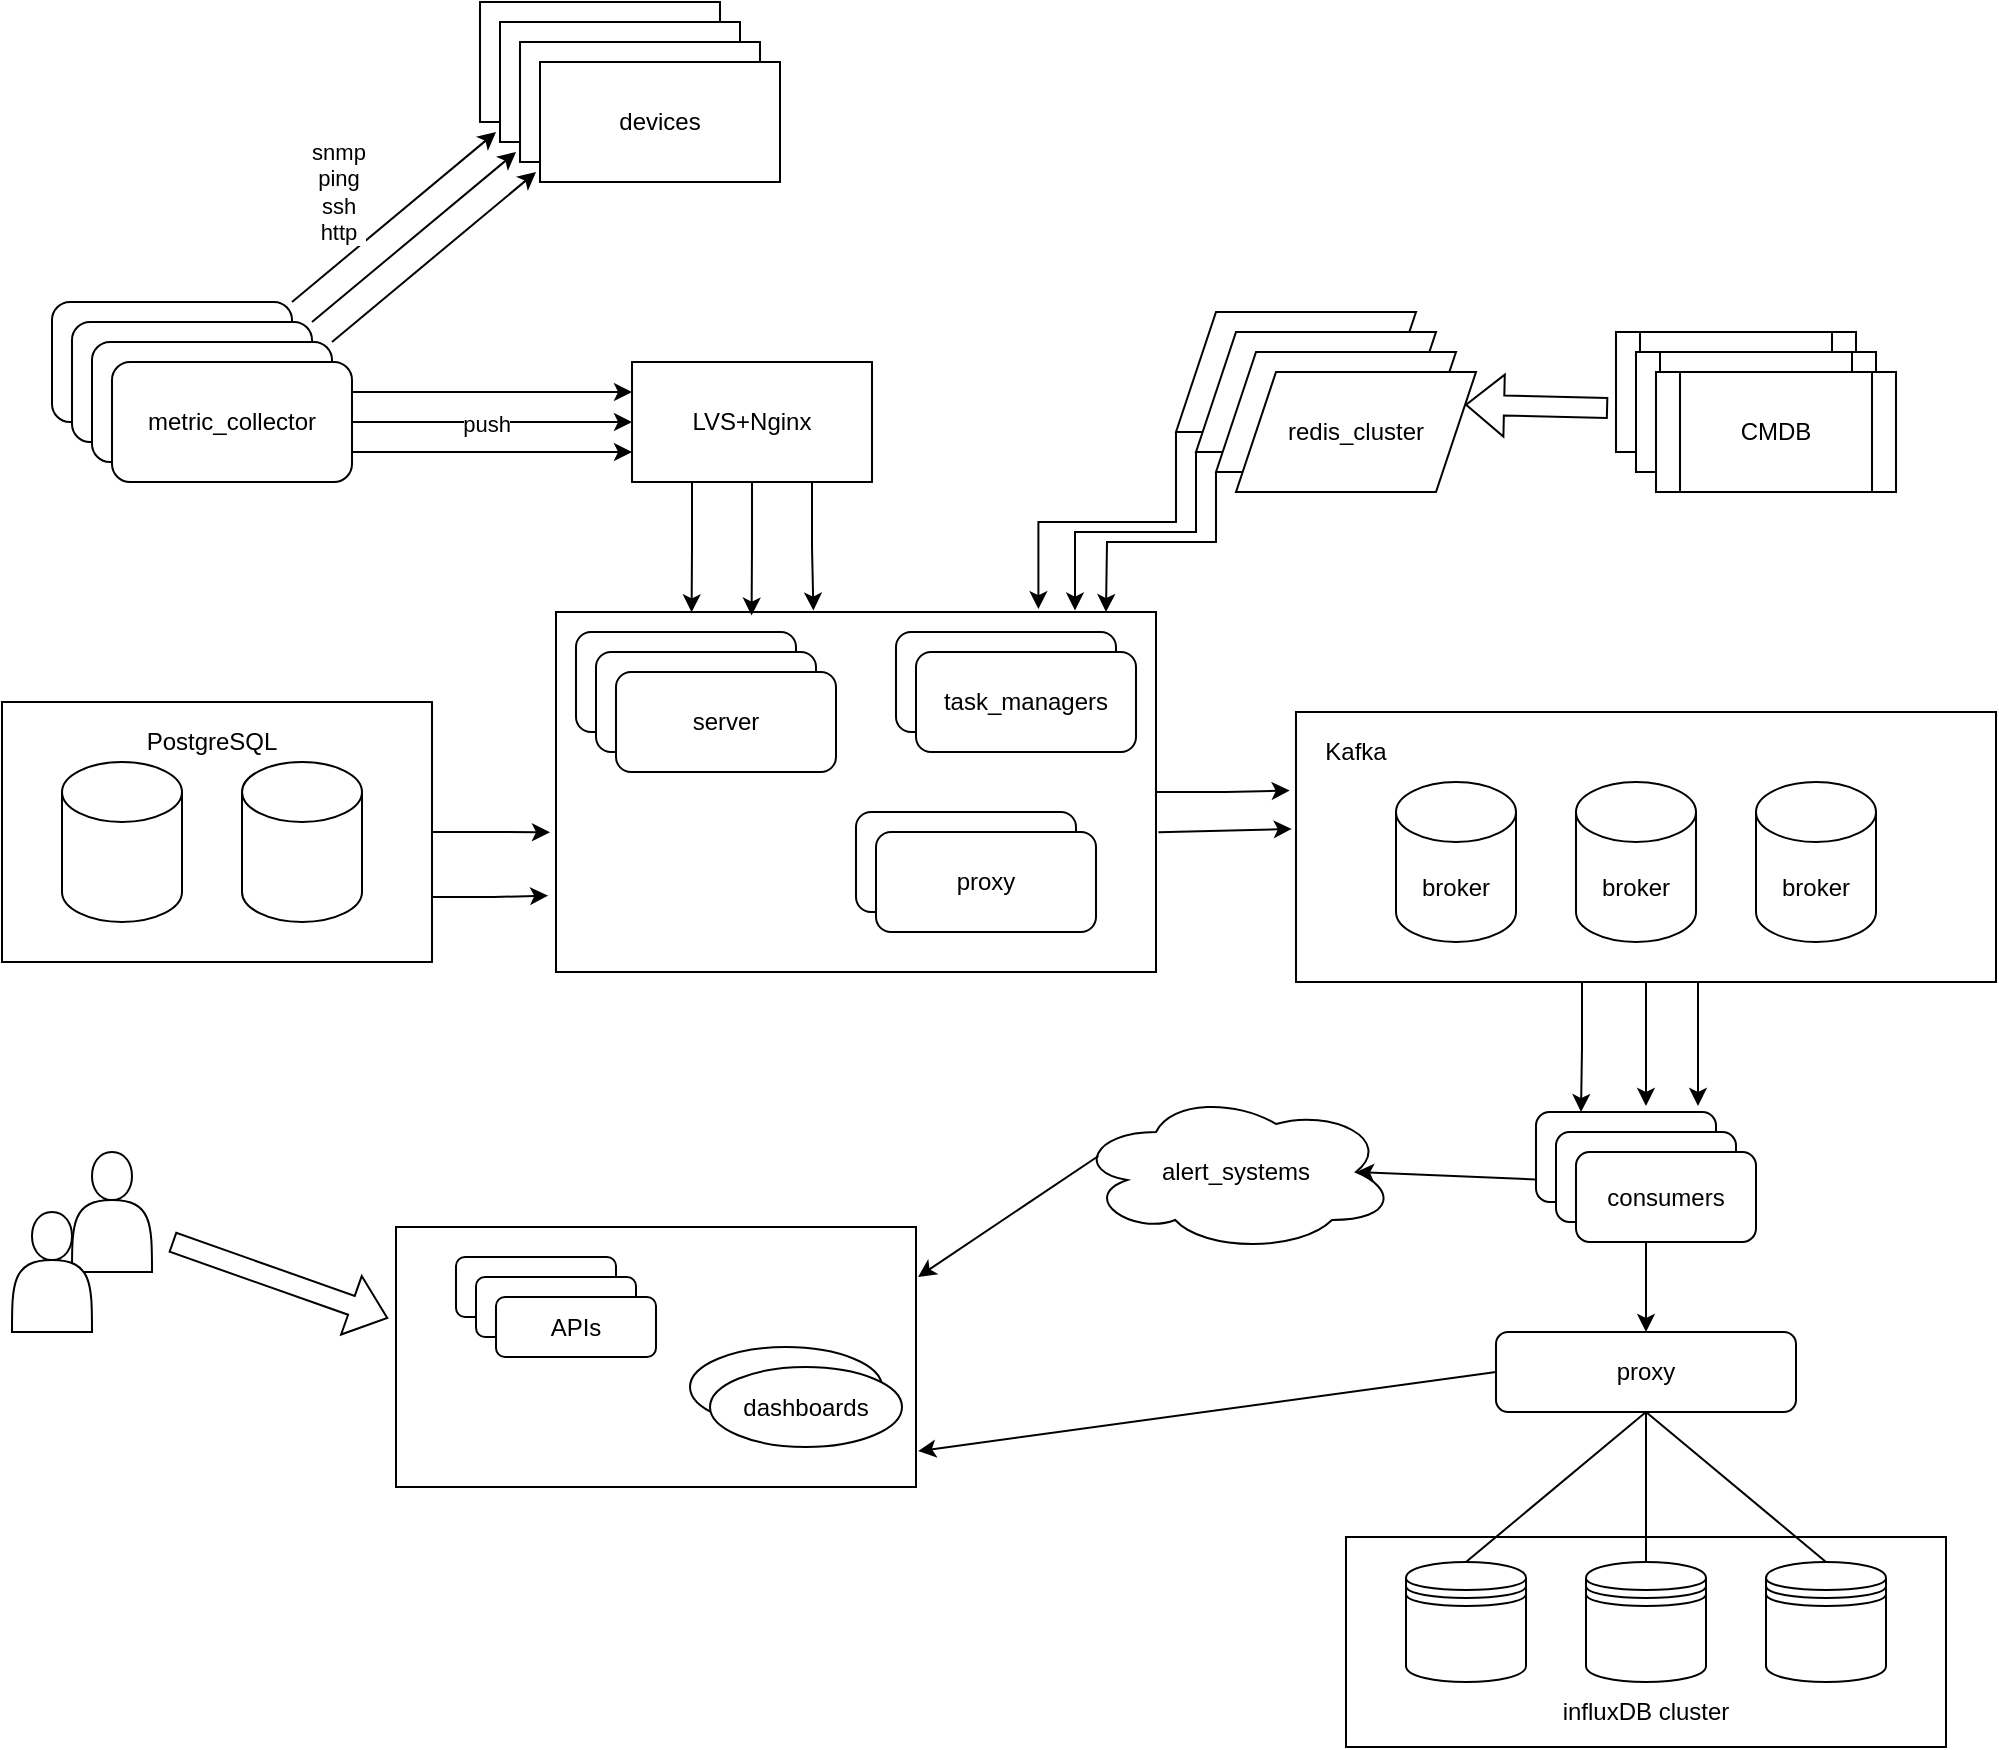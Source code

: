 <mxfile version="18.1.3" type="github">
  <diagram id="axUKhrK0p_ziW7-8h0Oz" name="第 1 页">
    <mxGraphModel dx="2100" dy="1033" grid="0" gridSize="10" guides="0" tooltips="1" connect="1" arrows="1" fold="1" page="1" pageScale="1" pageWidth="827" pageHeight="1169" math="0" shadow="0">
      <root>
        <mxCell id="0" />
        <mxCell id="1" parent="0" />
        <mxCell id="WhgtrhslCeg2YoSa1LSP-162" style="edgeStyle=orthogonalEdgeStyle;rounded=0;orthogonalLoop=1;jettySize=auto;html=1;exitX=1;exitY=0.5;exitDx=0;exitDy=0;entryX=-0.009;entryY=0.291;entryDx=0;entryDy=0;entryPerimeter=0;" parent="1" source="WhgtrhslCeg2YoSa1LSP-149" target="WhgtrhslCeg2YoSa1LSP-41" edge="1">
          <mxGeometry relative="1" as="geometry" />
        </mxCell>
        <mxCell id="WhgtrhslCeg2YoSa1LSP-149" value="" style="rounded=0;whiteSpace=wrap;html=1;" parent="1" vertex="1">
          <mxGeometry x="290" y="450" width="300" height="180" as="geometry" />
        </mxCell>
        <mxCell id="WhgtrhslCeg2YoSa1LSP-98" value="" style="rounded=0;whiteSpace=wrap;html=1;" parent="1" vertex="1">
          <mxGeometry x="210" y="757.5" width="260" height="130" as="geometry" />
        </mxCell>
        <mxCell id="WhgtrhslCeg2YoSa1LSP-159" style="edgeStyle=orthogonalEdgeStyle;rounded=0;orthogonalLoop=1;jettySize=auto;html=1;exitX=1;exitY=0.5;exitDx=0;exitDy=0;entryX=-0.01;entryY=0.612;entryDx=0;entryDy=0;entryPerimeter=0;" parent="1" source="WhgtrhslCeg2YoSa1LSP-123" target="WhgtrhslCeg2YoSa1LSP-149" edge="1">
          <mxGeometry relative="1" as="geometry" />
        </mxCell>
        <mxCell id="WhgtrhslCeg2YoSa1LSP-161" style="edgeStyle=orthogonalEdgeStyle;rounded=0;orthogonalLoop=1;jettySize=auto;html=1;exitX=1;exitY=0.75;exitDx=0;exitDy=0;entryX=-0.013;entryY=0.788;entryDx=0;entryDy=0;entryPerimeter=0;" parent="1" source="WhgtrhslCeg2YoSa1LSP-123" target="WhgtrhslCeg2YoSa1LSP-149" edge="1">
          <mxGeometry relative="1" as="geometry" />
        </mxCell>
        <mxCell id="WhgtrhslCeg2YoSa1LSP-123" value="" style="rounded=0;whiteSpace=wrap;html=1;" parent="1" vertex="1">
          <mxGeometry x="13" y="495" width="215" height="130" as="geometry" />
        </mxCell>
        <mxCell id="WhgtrhslCeg2YoSa1LSP-82" value="" style="rounded=0;whiteSpace=wrap;html=1;" parent="1" vertex="1">
          <mxGeometry x="685" y="912.5" width="300" height="105" as="geometry" />
        </mxCell>
        <mxCell id="WhgtrhslCeg2YoSa1LSP-78" style="edgeStyle=orthogonalEdgeStyle;rounded=0;orthogonalLoop=1;jettySize=auto;html=1;exitX=0.5;exitY=1;exitDx=0;exitDy=0;entryX=0.611;entryY=-0.067;entryDx=0;entryDy=0;entryPerimeter=0;" parent="1" source="WhgtrhslCeg2YoSa1LSP-41" target="WhgtrhslCeg2YoSa1LSP-68" edge="1">
          <mxGeometry relative="1" as="geometry" />
        </mxCell>
        <mxCell id="WhgtrhslCeg2YoSa1LSP-79" style="edgeStyle=orthogonalEdgeStyle;rounded=0;orthogonalLoop=1;jettySize=auto;html=1;exitX=0.25;exitY=1;exitDx=0;exitDy=0;entryX=0.25;entryY=0;entryDx=0;entryDy=0;" parent="1" source="WhgtrhslCeg2YoSa1LSP-41" target="WhgtrhslCeg2YoSa1LSP-68" edge="1">
          <mxGeometry relative="1" as="geometry">
            <Array as="points">
              <mxPoint x="803" y="635" />
              <mxPoint x="803" y="668" />
            </Array>
          </mxGeometry>
        </mxCell>
        <mxCell id="WhgtrhslCeg2YoSa1LSP-80" style="edgeStyle=orthogonalEdgeStyle;rounded=0;orthogonalLoop=1;jettySize=auto;html=1;exitX=0.75;exitY=1;exitDx=0;exitDy=0;entryX=0.9;entryY=-0.067;entryDx=0;entryDy=0;entryPerimeter=0;" parent="1" source="WhgtrhslCeg2YoSa1LSP-41" target="WhgtrhslCeg2YoSa1LSP-68" edge="1">
          <mxGeometry relative="1" as="geometry">
            <Array as="points">
              <mxPoint x="861" y="635" />
            </Array>
          </mxGeometry>
        </mxCell>
        <mxCell id="WhgtrhslCeg2YoSa1LSP-41" value="" style="rounded=0;whiteSpace=wrap;html=1;" parent="1" vertex="1">
          <mxGeometry x="660" y="500" width="350" height="135" as="geometry" />
        </mxCell>
        <mxCell id="WhgtrhslCeg2YoSa1LSP-152" value="" style="edgeStyle=orthogonalEdgeStyle;rounded=0;orthogonalLoop=1;jettySize=auto;html=1;entryX=0.326;entryY=0.01;entryDx=0;entryDy=0;entryPerimeter=0;" parent="1" source="WhgtrhslCeg2YoSa1LSP-1" target="WhgtrhslCeg2YoSa1LSP-149" edge="1">
          <mxGeometry relative="1" as="geometry" />
        </mxCell>
        <mxCell id="WhgtrhslCeg2YoSa1LSP-154" style="edgeStyle=orthogonalEdgeStyle;rounded=0;orthogonalLoop=1;jettySize=auto;html=1;exitX=0.25;exitY=1;exitDx=0;exitDy=0;entryX=0.226;entryY=0.001;entryDx=0;entryDy=0;entryPerimeter=0;" parent="1" source="WhgtrhslCeg2YoSa1LSP-1" target="WhgtrhslCeg2YoSa1LSP-149" edge="1">
          <mxGeometry relative="1" as="geometry" />
        </mxCell>
        <mxCell id="WhgtrhslCeg2YoSa1LSP-155" style="edgeStyle=orthogonalEdgeStyle;rounded=0;orthogonalLoop=1;jettySize=auto;html=1;exitX=0.75;exitY=1;exitDx=0;exitDy=0;entryX=0.429;entryY=-0.004;entryDx=0;entryDy=0;entryPerimeter=0;" parent="1" source="WhgtrhslCeg2YoSa1LSP-1" target="WhgtrhslCeg2YoSa1LSP-149" edge="1">
          <mxGeometry relative="1" as="geometry" />
        </mxCell>
        <mxCell id="WhgtrhslCeg2YoSa1LSP-1" value="LVS+Nginx" style="rounded=0;whiteSpace=wrap;html=1;" parent="1" vertex="1">
          <mxGeometry x="328" y="325" width="120" height="60" as="geometry" />
        </mxCell>
        <mxCell id="WhgtrhslCeg2YoSa1LSP-2" value="" style="rounded=1;whiteSpace=wrap;html=1;" parent="1" vertex="1">
          <mxGeometry x="38" y="295" width="120" height="60" as="geometry" />
        </mxCell>
        <mxCell id="WhgtrhslCeg2YoSa1LSP-3" value="" style="rounded=1;whiteSpace=wrap;html=1;" parent="1" vertex="1">
          <mxGeometry x="48" y="305" width="120" height="60" as="geometry" />
        </mxCell>
        <mxCell id="WhgtrhslCeg2YoSa1LSP-4" value="" style="rounded=1;whiteSpace=wrap;html=1;" parent="1" vertex="1">
          <mxGeometry x="58" y="315" width="120" height="60" as="geometry" />
        </mxCell>
        <mxCell id="WhgtrhslCeg2YoSa1LSP-6" value="" style="edgeStyle=orthogonalEdgeStyle;rounded=0;orthogonalLoop=1;jettySize=auto;html=1;" parent="1" source="WhgtrhslCeg2YoSa1LSP-5" target="WhgtrhslCeg2YoSa1LSP-1" edge="1">
          <mxGeometry relative="1" as="geometry" />
        </mxCell>
        <mxCell id="WhgtrhslCeg2YoSa1LSP-33" value="push" style="edgeLabel;html=1;align=center;verticalAlign=middle;resizable=0;points=[];" parent="WhgtrhslCeg2YoSa1LSP-6" vertex="1" connectable="0">
          <mxGeometry x="-0.05" y="-1" relative="1" as="geometry">
            <mxPoint as="offset" />
          </mxGeometry>
        </mxCell>
        <mxCell id="WhgtrhslCeg2YoSa1LSP-61" style="edgeStyle=orthogonalEdgeStyle;rounded=0;orthogonalLoop=1;jettySize=auto;html=1;exitX=1;exitY=0.25;exitDx=0;exitDy=0;entryX=0;entryY=0.25;entryDx=0;entryDy=0;" parent="1" source="WhgtrhslCeg2YoSa1LSP-5" target="WhgtrhslCeg2YoSa1LSP-1" edge="1">
          <mxGeometry relative="1" as="geometry" />
        </mxCell>
        <mxCell id="WhgtrhslCeg2YoSa1LSP-62" style="edgeStyle=orthogonalEdgeStyle;rounded=0;orthogonalLoop=1;jettySize=auto;html=1;exitX=1;exitY=0.75;exitDx=0;exitDy=0;entryX=0;entryY=0.75;entryDx=0;entryDy=0;" parent="1" source="WhgtrhslCeg2YoSa1LSP-5" target="WhgtrhslCeg2YoSa1LSP-1" edge="1">
          <mxGeometry relative="1" as="geometry" />
        </mxCell>
        <mxCell id="WhgtrhslCeg2YoSa1LSP-5" value="metric_collector" style="rounded=1;whiteSpace=wrap;html=1;" parent="1" vertex="1">
          <mxGeometry x="68" y="325" width="120" height="60" as="geometry" />
        </mxCell>
        <mxCell id="WhgtrhslCeg2YoSa1LSP-158" style="edgeStyle=orthogonalEdgeStyle;rounded=0;orthogonalLoop=1;jettySize=auto;html=1;exitX=0;exitY=1;exitDx=0;exitDy=0;entryX=0.804;entryY=-0.008;entryDx=0;entryDy=0;entryPerimeter=0;" parent="1" source="WhgtrhslCeg2YoSa1LSP-15" target="WhgtrhslCeg2YoSa1LSP-149" edge="1">
          <mxGeometry relative="1" as="geometry" />
        </mxCell>
        <mxCell id="WhgtrhslCeg2YoSa1LSP-15" value="" style="shape=parallelogram;perimeter=parallelogramPerimeter;whiteSpace=wrap;html=1;fixedSize=1;" parent="1" vertex="1">
          <mxGeometry x="600" y="300" width="120" height="60" as="geometry" />
        </mxCell>
        <mxCell id="WhgtrhslCeg2YoSa1LSP-157" style="edgeStyle=orthogonalEdgeStyle;rounded=0;orthogonalLoop=1;jettySize=auto;html=1;exitX=0;exitY=1;exitDx=0;exitDy=0;entryX=0.865;entryY=-0.004;entryDx=0;entryDy=0;entryPerimeter=0;" parent="1" source="WhgtrhslCeg2YoSa1LSP-16" target="WhgtrhslCeg2YoSa1LSP-149" edge="1">
          <mxGeometry relative="1" as="geometry" />
        </mxCell>
        <mxCell id="WhgtrhslCeg2YoSa1LSP-16" value="" style="shape=parallelogram;perimeter=parallelogramPerimeter;whiteSpace=wrap;html=1;fixedSize=1;" parent="1" vertex="1">
          <mxGeometry x="610" y="310" width="120" height="60" as="geometry" />
        </mxCell>
        <mxCell id="WhgtrhslCeg2YoSa1LSP-156" style="edgeStyle=orthogonalEdgeStyle;rounded=0;orthogonalLoop=1;jettySize=auto;html=1;exitX=0;exitY=1;exitDx=0;exitDy=0;" parent="1" source="WhgtrhslCeg2YoSa1LSP-17" edge="1">
          <mxGeometry relative="1" as="geometry">
            <mxPoint x="565" y="450" as="targetPoint" />
          </mxGeometry>
        </mxCell>
        <mxCell id="WhgtrhslCeg2YoSa1LSP-17" value="" style="shape=parallelogram;perimeter=parallelogramPerimeter;whiteSpace=wrap;html=1;fixedSize=1;" parent="1" vertex="1">
          <mxGeometry x="620" y="320" width="120" height="60" as="geometry" />
        </mxCell>
        <mxCell id="WhgtrhslCeg2YoSa1LSP-18" value="redis_cluster" style="shape=parallelogram;perimeter=parallelogramPerimeter;whiteSpace=wrap;html=1;fixedSize=1;" parent="1" vertex="1">
          <mxGeometry x="630" y="330" width="120" height="60" as="geometry" />
        </mxCell>
        <mxCell id="WhgtrhslCeg2YoSa1LSP-26" value="task_managers" style="rounded=1;whiteSpace=wrap;html=1;" parent="1" vertex="1">
          <mxGeometry x="460" y="460" width="110" height="50" as="geometry" />
        </mxCell>
        <mxCell id="WhgtrhslCeg2YoSa1LSP-36" value="broker" style="shape=cylinder3;whiteSpace=wrap;html=1;boundedLbl=1;backgroundOutline=1;size=15;" parent="1" vertex="1">
          <mxGeometry x="710" y="535" width="60" height="80" as="geometry" />
        </mxCell>
        <mxCell id="WhgtrhslCeg2YoSa1LSP-37" value="broker" style="shape=cylinder3;whiteSpace=wrap;html=1;boundedLbl=1;backgroundOutline=1;size=15;" parent="1" vertex="1">
          <mxGeometry x="800" y="535" width="60" height="80" as="geometry" />
        </mxCell>
        <mxCell id="WhgtrhslCeg2YoSa1LSP-40" value="broker" style="shape=cylinder3;whiteSpace=wrap;html=1;boundedLbl=1;backgroundOutline=1;size=15;" parent="1" vertex="1">
          <mxGeometry x="890" y="535" width="60" height="80" as="geometry" />
        </mxCell>
        <mxCell id="WhgtrhslCeg2YoSa1LSP-42" value="Kafka" style="text;html=1;strokeColor=none;fillColor=none;align=center;verticalAlign=middle;whiteSpace=wrap;rounded=0;" parent="1" vertex="1">
          <mxGeometry x="660" y="505" width="60" height="30" as="geometry" />
        </mxCell>
        <mxCell id="WhgtrhslCeg2YoSa1LSP-50" value="CMDB" style="shape=process;whiteSpace=wrap;html=1;backgroundOutline=1;" parent="1" vertex="1">
          <mxGeometry x="820" y="310" width="120" height="60" as="geometry" />
        </mxCell>
        <mxCell id="WhgtrhslCeg2YoSa1LSP-51" value="CMDB" style="shape=process;whiteSpace=wrap;html=1;backgroundOutline=1;" parent="1" vertex="1">
          <mxGeometry x="830" y="320" width="120" height="60" as="geometry" />
        </mxCell>
        <mxCell id="WhgtrhslCeg2YoSa1LSP-52" value="CMDB" style="shape=process;whiteSpace=wrap;html=1;backgroundOutline=1;" parent="1" vertex="1">
          <mxGeometry x="840" y="330" width="120" height="60" as="geometry" />
        </mxCell>
        <mxCell id="WhgtrhslCeg2YoSa1LSP-53" value="" style="shape=flexArrow;endArrow=classic;html=1;rounded=0;entryX=1;entryY=0.25;entryDx=0;entryDy=0;exitX=-0.033;exitY=0.633;exitDx=0;exitDy=0;exitPerimeter=0;" parent="1" source="WhgtrhslCeg2YoSa1LSP-50" target="WhgtrhslCeg2YoSa1LSP-18" edge="1">
          <mxGeometry width="50" height="50" relative="1" as="geometry">
            <mxPoint x="490" y="250" as="sourcePoint" />
            <mxPoint x="540" y="200" as="targetPoint" />
          </mxGeometry>
        </mxCell>
        <mxCell id="WhgtrhslCeg2YoSa1LSP-68" value="API" style="rounded=1;whiteSpace=wrap;html=1;" parent="1" vertex="1">
          <mxGeometry x="780" y="700" width="90" height="45" as="geometry" />
        </mxCell>
        <mxCell id="WhgtrhslCeg2YoSa1LSP-69" value="API" style="rounded=1;whiteSpace=wrap;html=1;" parent="1" vertex="1">
          <mxGeometry x="790" y="710" width="90" height="45" as="geometry" />
        </mxCell>
        <mxCell id="WhgtrhslCeg2YoSa1LSP-96" value="" style="edgeStyle=orthogonalEdgeStyle;rounded=0;orthogonalLoop=1;jettySize=auto;html=1;" parent="1" source="WhgtrhslCeg2YoSa1LSP-71" target="WhgtrhslCeg2YoSa1LSP-87" edge="1">
          <mxGeometry relative="1" as="geometry">
            <Array as="points">
              <mxPoint x="835" y="780" />
              <mxPoint x="835" y="780" />
            </Array>
          </mxGeometry>
        </mxCell>
        <mxCell id="WhgtrhslCeg2YoSa1LSP-71" value="consumers" style="rounded=1;whiteSpace=wrap;html=1;" parent="1" vertex="1">
          <mxGeometry x="800" y="720" width="90" height="45" as="geometry" />
        </mxCell>
        <mxCell id="WhgtrhslCeg2YoSa1LSP-72" value="" style="shape=datastore;whiteSpace=wrap;html=1;" parent="1" vertex="1">
          <mxGeometry x="715" y="925" width="60" height="60" as="geometry" />
        </mxCell>
        <mxCell id="WhgtrhslCeg2YoSa1LSP-73" value="" style="shape=datastore;whiteSpace=wrap;html=1;" parent="1" vertex="1">
          <mxGeometry x="805" y="925" width="60" height="60" as="geometry" />
        </mxCell>
        <mxCell id="WhgtrhslCeg2YoSa1LSP-74" value="" style="shape=datastore;whiteSpace=wrap;html=1;" parent="1" vertex="1">
          <mxGeometry x="895" y="925" width="60" height="60" as="geometry" />
        </mxCell>
        <mxCell id="WhgtrhslCeg2YoSa1LSP-87" value="proxy" style="rounded=1;whiteSpace=wrap;html=1;" parent="1" vertex="1">
          <mxGeometry x="760" y="810" width="150" height="40" as="geometry" />
        </mxCell>
        <mxCell id="WhgtrhslCeg2YoSa1LSP-90" value="" style="endArrow=none;html=1;rounded=0;entryX=0.5;entryY=1;entryDx=0;entryDy=0;exitX=0.5;exitY=0;exitDx=0;exitDy=0;" parent="1" source="WhgtrhslCeg2YoSa1LSP-72" target="WhgtrhslCeg2YoSa1LSP-87" edge="1">
          <mxGeometry width="50" height="50" relative="1" as="geometry">
            <mxPoint x="775" y="907.5" as="sourcePoint" />
            <mxPoint x="825" y="857.5" as="targetPoint" />
          </mxGeometry>
        </mxCell>
        <mxCell id="WhgtrhslCeg2YoSa1LSP-91" value="" style="endArrow=none;html=1;rounded=0;exitX=0.5;exitY=0;exitDx=0;exitDy=0;entryX=0.5;entryY=1;entryDx=0;entryDy=0;" parent="1" source="WhgtrhslCeg2YoSa1LSP-73" target="WhgtrhslCeg2YoSa1LSP-87" edge="1">
          <mxGeometry width="50" height="50" relative="1" as="geometry">
            <mxPoint x="755" y="935" as="sourcePoint" />
            <mxPoint x="835" y="857.5" as="targetPoint" />
          </mxGeometry>
        </mxCell>
        <mxCell id="WhgtrhslCeg2YoSa1LSP-92" value="" style="endArrow=none;html=1;rounded=0;exitX=0.5;exitY=0;exitDx=0;exitDy=0;entryX=0.5;entryY=1;entryDx=0;entryDy=0;" parent="1" source="WhgtrhslCeg2YoSa1LSP-74" target="WhgtrhslCeg2YoSa1LSP-87" edge="1">
          <mxGeometry width="50" height="50" relative="1" as="geometry">
            <mxPoint x="845" y="935" as="sourcePoint" />
            <mxPoint x="845" y="860" as="targetPoint" />
          </mxGeometry>
        </mxCell>
        <mxCell id="WhgtrhslCeg2YoSa1LSP-93" value="influxDB cluster" style="text;html=1;strokeColor=none;fillColor=none;align=center;verticalAlign=middle;whiteSpace=wrap;rounded=0;" parent="1" vertex="1">
          <mxGeometry x="775" y="985" width="120" height="30" as="geometry" />
        </mxCell>
        <mxCell id="WhgtrhslCeg2YoSa1LSP-94" value="alert_systems" style="ellipse;shape=cloud;whiteSpace=wrap;html=1;rounded=1;" parent="1" vertex="1">
          <mxGeometry x="550" y="690" width="160" height="80" as="geometry" />
        </mxCell>
        <mxCell id="WhgtrhslCeg2YoSa1LSP-100" value="" style="shape=actor;whiteSpace=wrap;html=1;" parent="1" vertex="1">
          <mxGeometry x="48.0" y="720" width="40" height="60" as="geometry" />
        </mxCell>
        <mxCell id="WhgtrhslCeg2YoSa1LSP-101" value="" style="shape=actor;whiteSpace=wrap;html=1;" parent="1" vertex="1">
          <mxGeometry x="18" y="750" width="40" height="60" as="geometry" />
        </mxCell>
        <mxCell id="WhgtrhslCeg2YoSa1LSP-103" value="" style="rounded=1;whiteSpace=wrap;html=1;" parent="1" vertex="1">
          <mxGeometry x="240" y="772.5" width="80" height="30" as="geometry" />
        </mxCell>
        <mxCell id="WhgtrhslCeg2YoSa1LSP-104" value="" style="rounded=1;whiteSpace=wrap;html=1;" parent="1" vertex="1">
          <mxGeometry x="250" y="782.5" width="80" height="30" as="geometry" />
        </mxCell>
        <mxCell id="WhgtrhslCeg2YoSa1LSP-105" value="APIs" style="rounded=1;whiteSpace=wrap;html=1;" parent="1" vertex="1">
          <mxGeometry x="260" y="792.5" width="80" height="30" as="geometry" />
        </mxCell>
        <mxCell id="WhgtrhslCeg2YoSa1LSP-107" value="" style="ellipse;whiteSpace=wrap;html=1;" parent="1" vertex="1">
          <mxGeometry x="357" y="817.5" width="96" height="40" as="geometry" />
        </mxCell>
        <mxCell id="WhgtrhslCeg2YoSa1LSP-108" value="dashboards" style="ellipse;whiteSpace=wrap;html=1;" parent="1" vertex="1">
          <mxGeometry x="367" y="827.5" width="96" height="40" as="geometry" />
        </mxCell>
        <mxCell id="WhgtrhslCeg2YoSa1LSP-113" value="" style="shape=flexArrow;endArrow=classic;html=1;rounded=0;entryX=-0.015;entryY=0.351;entryDx=0;entryDy=0;entryPerimeter=0;" parent="1" target="WhgtrhslCeg2YoSa1LSP-98" edge="1">
          <mxGeometry width="50" height="50" relative="1" as="geometry">
            <mxPoint x="98" y="765" as="sourcePoint" />
            <mxPoint x="188" y="755" as="targetPoint" />
          </mxGeometry>
        </mxCell>
        <mxCell id="WhgtrhslCeg2YoSa1LSP-120" value="" style="shape=cylinder3;whiteSpace=wrap;html=1;boundedLbl=1;backgroundOutline=1;size=15;" parent="1" vertex="1">
          <mxGeometry x="43" y="525" width="60" height="80" as="geometry" />
        </mxCell>
        <mxCell id="WhgtrhslCeg2YoSa1LSP-122" value="" style="shape=cylinder3;whiteSpace=wrap;html=1;boundedLbl=1;backgroundOutline=1;size=15;" parent="1" vertex="1">
          <mxGeometry x="133" y="525" width="60" height="80" as="geometry" />
        </mxCell>
        <mxCell id="WhgtrhslCeg2YoSa1LSP-124" value="PostgreSQL" style="text;html=1;strokeColor=none;fillColor=none;align=center;verticalAlign=middle;whiteSpace=wrap;rounded=0;" parent="1" vertex="1">
          <mxGeometry x="88" y="500" width="60" height="30" as="geometry" />
        </mxCell>
        <mxCell id="WhgtrhslCeg2YoSa1LSP-134" value="devices" style="rounded=0;whiteSpace=wrap;html=1;" parent="1" vertex="1">
          <mxGeometry x="252" y="145" width="120" height="60" as="geometry" />
        </mxCell>
        <mxCell id="WhgtrhslCeg2YoSa1LSP-135" value="devices" style="rounded=0;whiteSpace=wrap;html=1;" parent="1" vertex="1">
          <mxGeometry x="262" y="155" width="120" height="60" as="geometry" />
        </mxCell>
        <mxCell id="WhgtrhslCeg2YoSa1LSP-136" value="devices" style="rounded=0;whiteSpace=wrap;html=1;" parent="1" vertex="1">
          <mxGeometry x="272" y="165" width="120" height="60" as="geometry" />
        </mxCell>
        <mxCell id="WhgtrhslCeg2YoSa1LSP-137" value="devices" style="rounded=0;whiteSpace=wrap;html=1;" parent="1" vertex="1">
          <mxGeometry x="282" y="175" width="120" height="60" as="geometry" />
        </mxCell>
        <mxCell id="WhgtrhslCeg2YoSa1LSP-138" value="" style="endArrow=classic;html=1;rounded=0;entryX=0.067;entryY=1.083;entryDx=0;entryDy=0;entryPerimeter=0;exitX=1;exitY=0;exitDx=0;exitDy=0;" parent="1" source="WhgtrhslCeg2YoSa1LSP-2" target="WhgtrhslCeg2YoSa1LSP-134" edge="1">
          <mxGeometry width="50" height="50" relative="1" as="geometry">
            <mxPoint x="128" y="245" as="sourcePoint" />
            <mxPoint x="178" y="195" as="targetPoint" />
          </mxGeometry>
        </mxCell>
        <mxCell id="WhgtrhslCeg2YoSa1LSP-139" value="" style="endArrow=classic;html=1;rounded=0;entryX=0.067;entryY=1.083;entryDx=0;entryDy=0;entryPerimeter=0;exitX=1;exitY=0;exitDx=0;exitDy=0;" parent="1" edge="1">
          <mxGeometry width="50" height="50" relative="1" as="geometry">
            <mxPoint x="168" y="305" as="sourcePoint" />
            <mxPoint x="270.04" y="219.98" as="targetPoint" />
          </mxGeometry>
        </mxCell>
        <mxCell id="WhgtrhslCeg2YoSa1LSP-141" value="snmp&lt;br&gt;ping&lt;br&gt;ssh&lt;br&gt;http" style="edgeLabel;html=1;align=center;verticalAlign=middle;resizable=0;points=[];" parent="WhgtrhslCeg2YoSa1LSP-139" vertex="1" connectable="0">
          <mxGeometry x="-0.069" y="-1" relative="1" as="geometry">
            <mxPoint x="-36" y="-26" as="offset" />
          </mxGeometry>
        </mxCell>
        <mxCell id="WhgtrhslCeg2YoSa1LSP-140" value="" style="endArrow=classic;html=1;rounded=0;entryX=0.067;entryY=1.083;entryDx=0;entryDy=0;entryPerimeter=0;exitX=1;exitY=0;exitDx=0;exitDy=0;" parent="1" edge="1">
          <mxGeometry width="50" height="50" relative="1" as="geometry">
            <mxPoint x="178" y="315" as="sourcePoint" />
            <mxPoint x="280.04" y="229.98" as="targetPoint" />
          </mxGeometry>
        </mxCell>
        <mxCell id="WhgtrhslCeg2YoSa1LSP-145" value="" style="endArrow=classic;html=1;rounded=0;exitX=0.07;exitY=0.4;exitDx=0;exitDy=0;exitPerimeter=0;entryX=1.004;entryY=0.192;entryDx=0;entryDy=0;entryPerimeter=0;" parent="1" source="WhgtrhslCeg2YoSa1LSP-94" target="WhgtrhslCeg2YoSa1LSP-98" edge="1">
          <mxGeometry width="50" height="50" relative="1" as="geometry">
            <mxPoint x="490" y="737.5" as="sourcePoint" />
            <mxPoint x="490" y="782.5" as="targetPoint" />
          </mxGeometry>
        </mxCell>
        <mxCell id="WhgtrhslCeg2YoSa1LSP-146" value="" style="endArrow=classic;html=1;rounded=0;entryX=1.004;entryY=0.862;entryDx=0;entryDy=0;exitX=0;exitY=0.5;exitDx=0;exitDy=0;entryPerimeter=0;" parent="1" source="WhgtrhslCeg2YoSa1LSP-87" target="WhgtrhslCeg2YoSa1LSP-98" edge="1">
          <mxGeometry width="50" height="50" relative="1" as="geometry">
            <mxPoint x="690.0" y="892" as="sourcePoint" />
            <mxPoint x="491.6" y="897.5" as="targetPoint" />
          </mxGeometry>
        </mxCell>
        <mxCell id="WhgtrhslCeg2YoSa1LSP-150" value="proxy" style="rounded=1;whiteSpace=wrap;html=1;" parent="1" vertex="1">
          <mxGeometry x="440" y="550" width="110" height="50" as="geometry" />
        </mxCell>
        <mxCell id="WhgtrhslCeg2YoSa1LSP-151" value="server" style="rounded=1;whiteSpace=wrap;html=1;" parent="1" vertex="1">
          <mxGeometry x="300" y="460" width="110" height="50" as="geometry" />
        </mxCell>
        <mxCell id="WhgtrhslCeg2YoSa1LSP-164" value="" style="endArrow=classic;html=1;rounded=0;entryX=-0.006;entryY=0.433;entryDx=0;entryDy=0;entryPerimeter=0;exitX=1.004;exitY=0.612;exitDx=0;exitDy=0;exitPerimeter=0;" parent="1" source="WhgtrhslCeg2YoSa1LSP-149" target="WhgtrhslCeg2YoSa1LSP-41" edge="1">
          <mxGeometry width="50" height="50" relative="1" as="geometry">
            <mxPoint x="600" y="660" as="sourcePoint" />
            <mxPoint x="650" y="610" as="targetPoint" />
          </mxGeometry>
        </mxCell>
        <mxCell id="WhgtrhslCeg2YoSa1LSP-166" value="" style="endArrow=classic;html=1;rounded=0;entryX=0.875;entryY=0.5;entryDx=0;entryDy=0;entryPerimeter=0;exitX=0;exitY=0.75;exitDx=0;exitDy=0;" parent="1" source="WhgtrhslCeg2YoSa1LSP-68" target="WhgtrhslCeg2YoSa1LSP-94" edge="1">
          <mxGeometry width="50" height="50" relative="1" as="geometry">
            <mxPoint x="730" y="730" as="sourcePoint" />
            <mxPoint x="780" y="680" as="targetPoint" />
          </mxGeometry>
        </mxCell>
        <mxCell id="PdVYWeLXco5GsJgRQmjT-1" value="server" style="rounded=1;whiteSpace=wrap;html=1;" vertex="1" parent="1">
          <mxGeometry x="310" y="470" width="110" height="50" as="geometry" />
        </mxCell>
        <mxCell id="PdVYWeLXco5GsJgRQmjT-2" value="server" style="rounded=1;whiteSpace=wrap;html=1;" vertex="1" parent="1">
          <mxGeometry x="320" y="480" width="110" height="50" as="geometry" />
        </mxCell>
        <mxCell id="PdVYWeLXco5GsJgRQmjT-3" value="proxy" style="rounded=1;whiteSpace=wrap;html=1;" vertex="1" parent="1">
          <mxGeometry x="450" y="560" width="110" height="50" as="geometry" />
        </mxCell>
        <mxCell id="PdVYWeLXco5GsJgRQmjT-4" value="task_managers" style="rounded=1;whiteSpace=wrap;html=1;" vertex="1" parent="1">
          <mxGeometry x="470" y="470" width="110" height="50" as="geometry" />
        </mxCell>
      </root>
    </mxGraphModel>
  </diagram>
</mxfile>
